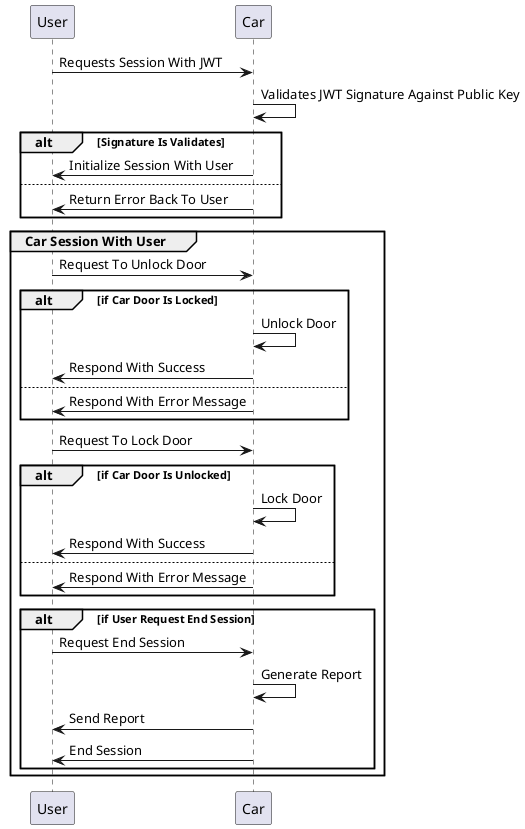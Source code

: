@startuml

User -> Car: Requests Session With JWT
Car -> Car: Validates JWT Signature Against Public Key
alt Signature Is Validates
    Car -> User : Initialize Session With User
else
    Car -> User : Return Error Back To User
end

group Car Session With User
   User -> Car : Request To Unlock Door
   alt if Car Door Is Locked
        Car -> Car : Unlock Door
        Car -> User : Respond With Success
   else
        Car -> User : Respond With Error Message
   end
  User -> Car : Request To Lock Door
  alt if Car Door Is Unlocked
       Car -> Car : Lock Door
       Car -> User : Respond With Success
  else
       Car -> User : Respond With Error Message
  end

  alt if User Request End Session
    User -> Car : Request End Session
    Car -> Car : Generate Report
    Car -> User : Send Report
    Car -> User: End Session
  end
end

@enduml
